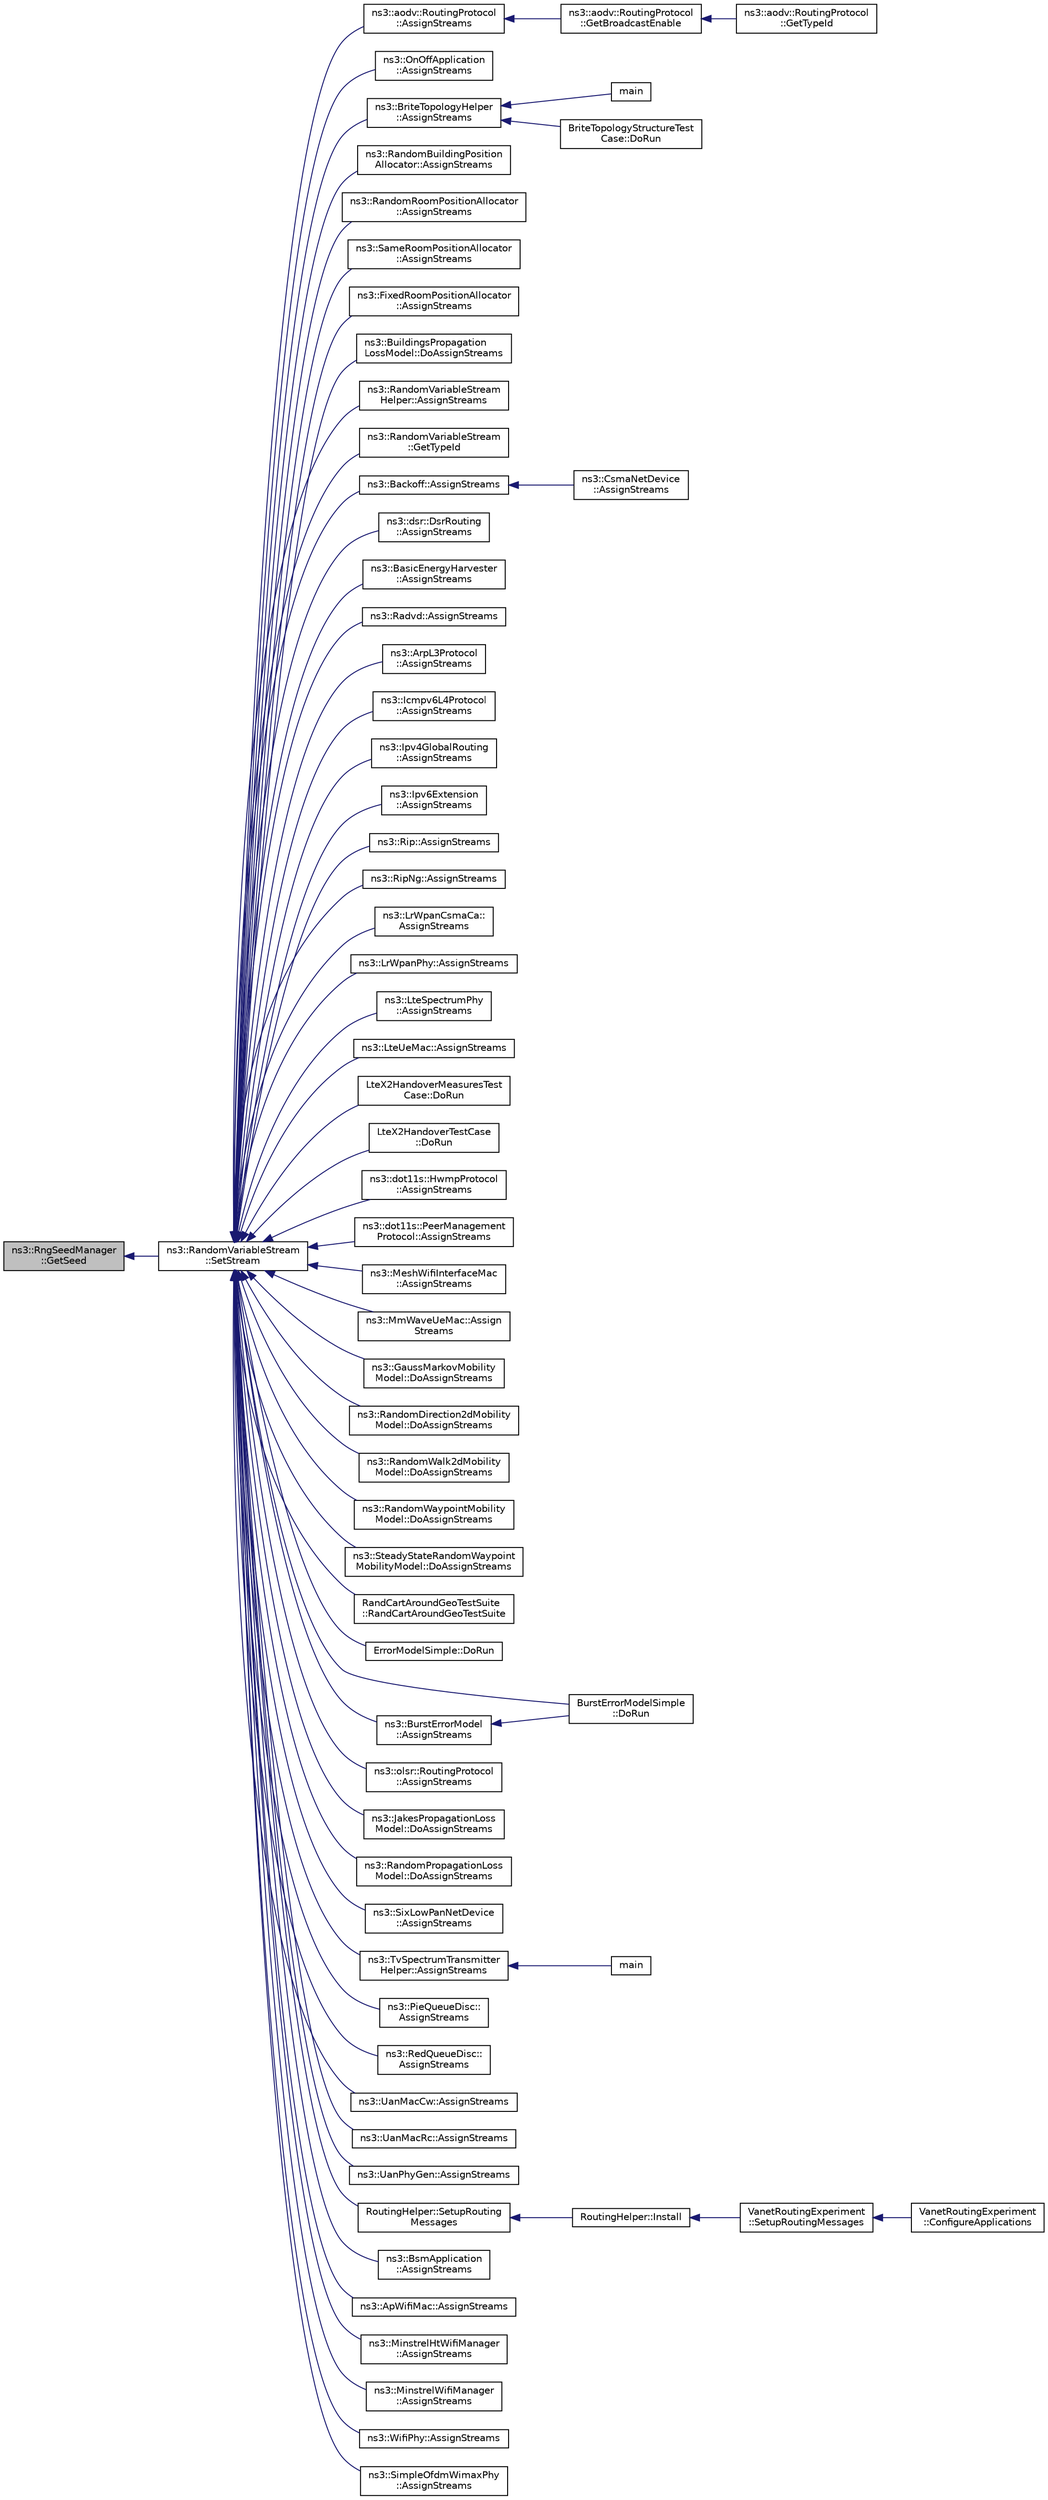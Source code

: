 digraph "ns3::RngSeedManager::GetSeed"
{
  edge [fontname="Helvetica",fontsize="10",labelfontname="Helvetica",labelfontsize="10"];
  node [fontname="Helvetica",fontsize="10",shape=record];
  rankdir="LR";
  Node1 [label="ns3::RngSeedManager\l::GetSeed",height=0.2,width=0.4,color="black", fillcolor="grey75", style="filled", fontcolor="black"];
  Node1 -> Node2 [dir="back",color="midnightblue",fontsize="10",style="solid"];
  Node2 [label="ns3::RandomVariableStream\l::SetStream",height=0.2,width=0.4,color="black", fillcolor="white", style="filled",URL="$dc/daa/classns3_1_1RandomVariableStream.html#add11aaf975607746b7e271d300659a94",tooltip="Specifies the stream number for this RNG stream. "];
  Node2 -> Node3 [dir="back",color="midnightblue",fontsize="10",style="solid"];
  Node3 [label="ns3::aodv::RoutingProtocol\l::AssignStreams",height=0.2,width=0.4,color="black", fillcolor="white", style="filled",URL="$db/dd0/classns3_1_1aodv_1_1RoutingProtocol.html#ac2f2cc4e2b7e6edd4cec0e583e6329bb"];
  Node3 -> Node4 [dir="back",color="midnightblue",fontsize="10",style="solid"];
  Node4 [label="ns3::aodv::RoutingProtocol\l::GetBroadcastEnable",height=0.2,width=0.4,color="black", fillcolor="white", style="filled",URL="$db/dd0/classns3_1_1aodv_1_1RoutingProtocol.html#aabd68c3a12f1de9f3465e5025cdaa5bc"];
  Node4 -> Node5 [dir="back",color="midnightblue",fontsize="10",style="solid"];
  Node5 [label="ns3::aodv::RoutingProtocol\l::GetTypeId",height=0.2,width=0.4,color="black", fillcolor="white", style="filled",URL="$db/dd0/classns3_1_1aodv_1_1RoutingProtocol.html#a430a9cb799a51fc76e8e1580edf5f413"];
  Node2 -> Node6 [dir="back",color="midnightblue",fontsize="10",style="solid"];
  Node6 [label="ns3::OnOffApplication\l::AssignStreams",height=0.2,width=0.4,color="black", fillcolor="white", style="filled",URL="$dc/d04/classns3_1_1OnOffApplication.html#acf037609b0b06be3ee401b2e7938c872",tooltip="Assign a fixed random variable stream number to the random variables used by this model..."];
  Node2 -> Node7 [dir="back",color="midnightblue",fontsize="10",style="solid"];
  Node7 [label="ns3::BriteTopologyHelper\l::AssignStreams",height=0.2,width=0.4,color="black", fillcolor="white", style="filled",URL="$da/dee/classns3_1_1BriteTopologyHelper.html#a019f40a1a4eee18a40dafc5f449ab69a"];
  Node7 -> Node8 [dir="back",color="midnightblue",fontsize="10",style="solid"];
  Node8 [label="main",height=0.2,width=0.4,color="black", fillcolor="white", style="filled",URL="$dd/da4/brite-generic-example_8cc.html#a0ddf1224851353fc92bfbff6f499fa97"];
  Node7 -> Node9 [dir="back",color="midnightblue",fontsize="10",style="solid"];
  Node9 [label="BriteTopologyStructureTest\lCase::DoRun",height=0.2,width=0.4,color="black", fillcolor="white", style="filled",URL="$de/d42/classBriteTopologyStructureTestCase.html#ac13fcdb7f752c3ae580f473a1a245619",tooltip="Implementation to actually run this TestCase. "];
  Node2 -> Node10 [dir="back",color="midnightblue",fontsize="10",style="solid"];
  Node10 [label="ns3::RandomBuildingPosition\lAllocator::AssignStreams",height=0.2,width=0.4,color="black", fillcolor="white", style="filled",URL="$de/d30/classns3_1_1RandomBuildingPositionAllocator.html#aebe16d91cd077900819278ef6e08d268"];
  Node2 -> Node11 [dir="back",color="midnightblue",fontsize="10",style="solid"];
  Node11 [label="ns3::RandomRoomPositionAllocator\l::AssignStreams",height=0.2,width=0.4,color="black", fillcolor="white", style="filled",URL="$dd/d26/classns3_1_1RandomRoomPositionAllocator.html#a143ceb5be825ab1c35080497df64c2d1"];
  Node2 -> Node12 [dir="back",color="midnightblue",fontsize="10",style="solid"];
  Node12 [label="ns3::SameRoomPositionAllocator\l::AssignStreams",height=0.2,width=0.4,color="black", fillcolor="white", style="filled",URL="$db/dd1/classns3_1_1SameRoomPositionAllocator.html#a351c0ab22412170e50984edb0f303269"];
  Node2 -> Node13 [dir="back",color="midnightblue",fontsize="10",style="solid"];
  Node13 [label="ns3::FixedRoomPositionAllocator\l::AssignStreams",height=0.2,width=0.4,color="black", fillcolor="white", style="filled",URL="$d7/d7b/classns3_1_1FixedRoomPositionAllocator.html#ac3af152b08b5fcba687a30cf3043a8d6"];
  Node2 -> Node14 [dir="back",color="midnightblue",fontsize="10",style="solid"];
  Node14 [label="ns3::BuildingsPropagation\lLossModel::DoAssignStreams",height=0.2,width=0.4,color="black", fillcolor="white", style="filled",URL="$db/db0/classns3_1_1BuildingsPropagationLossModel.html#ab76339ec37256682c65b0c991c8e34e3"];
  Node2 -> Node15 [dir="back",color="midnightblue",fontsize="10",style="solid"];
  Node15 [label="ns3::RandomVariableStream\lHelper::AssignStreams",height=0.2,width=0.4,color="black", fillcolor="white", style="filled",URL="$de/d17/classns3_1_1RandomVariableStreamHelper.html#aec2ca1fc9e0321d77f1abd9c56b55cd0"];
  Node2 -> Node16 [dir="back",color="midnightblue",fontsize="10",style="solid"];
  Node16 [label="ns3::RandomVariableStream\l::GetTypeId",height=0.2,width=0.4,color="black", fillcolor="white", style="filled",URL="$dc/daa/classns3_1_1RandomVariableStream.html#a0b11fa19bc54cca33458c4e1fe7226d5",tooltip="Register this type. "];
  Node2 -> Node17 [dir="back",color="midnightblue",fontsize="10",style="solid"];
  Node17 [label="ns3::Backoff::AssignStreams",height=0.2,width=0.4,color="black", fillcolor="white", style="filled",URL="$d8/d54/classns3_1_1Backoff.html#a5227e2034c6a5b54fd3ea59ed2be2c93"];
  Node17 -> Node18 [dir="back",color="midnightblue",fontsize="10",style="solid"];
  Node18 [label="ns3::CsmaNetDevice\l::AssignStreams",height=0.2,width=0.4,color="black", fillcolor="white", style="filled",URL="$d4/df2/classns3_1_1CsmaNetDevice.html#a7eecd9876d8d0642fc403867e5fa1cb4"];
  Node2 -> Node19 [dir="back",color="midnightblue",fontsize="10",style="solid"];
  Node19 [label="ns3::dsr::DsrRouting\l::AssignStreams",height=0.2,width=0.4,color="black", fillcolor="white", style="filled",URL="$df/d32/classns3_1_1dsr_1_1DsrRouting.html#aeaf02a6958f35bc630bae7729e9a7643"];
  Node2 -> Node20 [dir="back",color="midnightblue",fontsize="10",style="solid"];
  Node20 [label="ns3::BasicEnergyHarvester\l::AssignStreams",height=0.2,width=0.4,color="black", fillcolor="white", style="filled",URL="$d5/df9/classns3_1_1BasicEnergyHarvester.html#a9572d4892db98c109eed03b77bb9fd6c"];
  Node2 -> Node21 [dir="back",color="midnightblue",fontsize="10",style="solid"];
  Node21 [label="ns3::Radvd::AssignStreams",height=0.2,width=0.4,color="black", fillcolor="white", style="filled",URL="$d5/dd8/classns3_1_1Radvd.html#a9a7b0ce4a4f44ee5aa7bc8a9af1b2bbe"];
  Node2 -> Node22 [dir="back",color="midnightblue",fontsize="10",style="solid"];
  Node22 [label="ns3::ArpL3Protocol\l::AssignStreams",height=0.2,width=0.4,color="black", fillcolor="white", style="filled",URL="$de/d05/classns3_1_1ArpL3Protocol.html#a07ef806847944cc7a463e2db33d59681"];
  Node2 -> Node23 [dir="back",color="midnightblue",fontsize="10",style="solid"];
  Node23 [label="ns3::Icmpv6L4Protocol\l::AssignStreams",height=0.2,width=0.4,color="black", fillcolor="white", style="filled",URL="$d7/d1d/classns3_1_1Icmpv6L4Protocol.html#a04e895ff9568d57d5d97de08577f08b9"];
  Node2 -> Node24 [dir="back",color="midnightblue",fontsize="10",style="solid"];
  Node24 [label="ns3::Ipv4GlobalRouting\l::AssignStreams",height=0.2,width=0.4,color="black", fillcolor="white", style="filled",URL="$db/dff/classns3_1_1Ipv4GlobalRouting.html#a392bf55dd79428567bd027c64af0c8be"];
  Node2 -> Node25 [dir="back",color="midnightblue",fontsize="10",style="solid"];
  Node25 [label="ns3::Ipv6Extension\l::AssignStreams",height=0.2,width=0.4,color="black", fillcolor="white", style="filled",URL="$d1/de7/classns3_1_1Ipv6Extension.html#a2c69eb5dc7b06c5e96acc888a625b43e"];
  Node2 -> Node26 [dir="back",color="midnightblue",fontsize="10",style="solid"];
  Node26 [label="ns3::Rip::AssignStreams",height=0.2,width=0.4,color="black", fillcolor="white", style="filled",URL="$d7/d2b/classns3_1_1Rip.html#a5fee03b012b2652b79e49b5f7fa3a0a9"];
  Node2 -> Node27 [dir="back",color="midnightblue",fontsize="10",style="solid"];
  Node27 [label="ns3::RipNg::AssignStreams",height=0.2,width=0.4,color="black", fillcolor="white", style="filled",URL="$da/d75/classns3_1_1RipNg.html#a98e8ebdf17fdb302e0619246b88954a5"];
  Node2 -> Node28 [dir="back",color="midnightblue",fontsize="10",style="solid"];
  Node28 [label="ns3::LrWpanCsmaCa::\lAssignStreams",height=0.2,width=0.4,color="black", fillcolor="white", style="filled",URL="$df/d61/classns3_1_1LrWpanCsmaCa.html#afaeeb5b41f4ada6ea6df37e6c7761ada"];
  Node2 -> Node29 [dir="back",color="midnightblue",fontsize="10",style="solid"];
  Node29 [label="ns3::LrWpanPhy::AssignStreams",height=0.2,width=0.4,color="black", fillcolor="white", style="filled",URL="$d6/d61/classns3_1_1LrWpanPhy.html#a869f5ae34809909cd8f141dbe81d4394"];
  Node2 -> Node30 [dir="back",color="midnightblue",fontsize="10",style="solid"];
  Node30 [label="ns3::LteSpectrumPhy\l::AssignStreams",height=0.2,width=0.4,color="black", fillcolor="white", style="filled",URL="$de/def/classns3_1_1LteSpectrumPhy.html#a662eeb75d0cd0fcbc642c59967b52476"];
  Node2 -> Node31 [dir="back",color="midnightblue",fontsize="10",style="solid"];
  Node31 [label="ns3::LteUeMac::AssignStreams",height=0.2,width=0.4,color="black", fillcolor="white", style="filled",URL="$d2/d26/classns3_1_1LteUeMac.html#a6335b528d71e2d8e1f24d09631c671b7"];
  Node2 -> Node32 [dir="back",color="midnightblue",fontsize="10",style="solid"];
  Node32 [label="LteX2HandoverMeasuresTest\lCase::DoRun",height=0.2,width=0.4,color="black", fillcolor="white", style="filled",URL="$dd/d82/classLteX2HandoverMeasuresTestCase.html#a6aefe1e71df347688687fb5d8dd54104",tooltip="Implementation to actually run this TestCase. "];
  Node2 -> Node33 [dir="back",color="midnightblue",fontsize="10",style="solid"];
  Node33 [label="LteX2HandoverTestCase\l::DoRun",height=0.2,width=0.4,color="black", fillcolor="white", style="filled",URL="$d4/d48/classLteX2HandoverTestCase.html#a5d77d6fbe61da649203846d4617b4716",tooltip="Implementation to actually run this TestCase. "];
  Node2 -> Node34 [dir="back",color="midnightblue",fontsize="10",style="solid"];
  Node34 [label="ns3::dot11s::HwmpProtocol\l::AssignStreams",height=0.2,width=0.4,color="black", fillcolor="white", style="filled",URL="$de/d15/classns3_1_1dot11s_1_1HwmpProtocol.html#a62f0629ddbc028a90ec46909a2a5c572"];
  Node2 -> Node35 [dir="back",color="midnightblue",fontsize="10",style="solid"];
  Node35 [label="ns3::dot11s::PeerManagement\lProtocol::AssignStreams",height=0.2,width=0.4,color="black", fillcolor="white", style="filled",URL="$d7/d46/classns3_1_1dot11s_1_1PeerManagementProtocol.html#a906718c4d7bca1b6e0936ba10356ce02"];
  Node2 -> Node36 [dir="back",color="midnightblue",fontsize="10",style="solid"];
  Node36 [label="ns3::MeshWifiInterfaceMac\l::AssignStreams",height=0.2,width=0.4,color="black", fillcolor="white", style="filled",URL="$d0/dd8/classns3_1_1MeshWifiInterfaceMac.html#aa1879d91c7090f6ab0a5336c41fd1985"];
  Node2 -> Node37 [dir="back",color="midnightblue",fontsize="10",style="solid"];
  Node37 [label="ns3::MmWaveUeMac::Assign\lStreams",height=0.2,width=0.4,color="black", fillcolor="white", style="filled",URL="$d7/d84/classns3_1_1MmWaveUeMac.html#a7cae3b3ca87732dc5133b8bf452ec902"];
  Node2 -> Node38 [dir="back",color="midnightblue",fontsize="10",style="solid"];
  Node38 [label="ns3::GaussMarkovMobility\lModel::DoAssignStreams",height=0.2,width=0.4,color="black", fillcolor="white", style="filled",URL="$db/dd2/classns3_1_1GaussMarkovMobilityModel.html#a5e9d55ab98d520de29f4afdf3d19394b"];
  Node2 -> Node39 [dir="back",color="midnightblue",fontsize="10",style="solid"];
  Node39 [label="ns3::RandomDirection2dMobility\lModel::DoAssignStreams",height=0.2,width=0.4,color="black", fillcolor="white", style="filled",URL="$dc/d1a/classns3_1_1RandomDirection2dMobilityModel.html#a20c5d0ad77c5502e99ebd3648d7aa4c5"];
  Node2 -> Node40 [dir="back",color="midnightblue",fontsize="10",style="solid"];
  Node40 [label="ns3::RandomWalk2dMobility\lModel::DoAssignStreams",height=0.2,width=0.4,color="black", fillcolor="white", style="filled",URL="$d9/d99/classns3_1_1RandomWalk2dMobilityModel.html#a4d486485f6f810387fea6c15fabe409d"];
  Node2 -> Node41 [dir="back",color="midnightblue",fontsize="10",style="solid"];
  Node41 [label="ns3::RandomWaypointMobility\lModel::DoAssignStreams",height=0.2,width=0.4,color="black", fillcolor="white", style="filled",URL="$d4/d09/classns3_1_1RandomWaypointMobilityModel.html#a3e119d88e301546b51489c06863f9fcc"];
  Node2 -> Node42 [dir="back",color="midnightblue",fontsize="10",style="solid"];
  Node42 [label="ns3::SteadyStateRandomWaypoint\lMobilityModel::DoAssignStreams",height=0.2,width=0.4,color="black", fillcolor="white", style="filled",URL="$d9/d91/classns3_1_1SteadyStateRandomWaypointMobilityModel.html#ae93040385b173102abf1cd5103026c1a"];
  Node2 -> Node43 [dir="back",color="midnightblue",fontsize="10",style="solid"];
  Node43 [label="RandCartAroundGeoTestSuite\l::RandCartAroundGeoTestSuite",height=0.2,width=0.4,color="black", fillcolor="white", style="filled",URL="$d6/de1/classRandCartAroundGeoTestSuite.html#a69e9e0f8a81d41e9d2e84c0db1dbc81c"];
  Node2 -> Node44 [dir="back",color="midnightblue",fontsize="10",style="solid"];
  Node44 [label="ErrorModelSimple::DoRun",height=0.2,width=0.4,color="black", fillcolor="white", style="filled",URL="$d1/ddb/classErrorModelSimple.html#a84102bc3eba0940652e50e78771e1852",tooltip="Implementation to actually run this TestCase. "];
  Node2 -> Node45 [dir="back",color="midnightblue",fontsize="10",style="solid"];
  Node45 [label="BurstErrorModelSimple\l::DoRun",height=0.2,width=0.4,color="black", fillcolor="white", style="filled",URL="$d1/d69/classBurstErrorModelSimple.html#a9db92cbfd5b55bd457a776aaf418de37",tooltip="Implementation to actually run this TestCase. "];
  Node2 -> Node46 [dir="back",color="midnightblue",fontsize="10",style="solid"];
  Node46 [label="ns3::BurstErrorModel\l::AssignStreams",height=0.2,width=0.4,color="black", fillcolor="white", style="filled",URL="$da/de1/classns3_1_1BurstErrorModel.html#ae054a2275b29a6b0405bb63756b4e6b9"];
  Node46 -> Node45 [dir="back",color="midnightblue",fontsize="10",style="solid"];
  Node2 -> Node47 [dir="back",color="midnightblue",fontsize="10",style="solid"];
  Node47 [label="ns3::olsr::RoutingProtocol\l::AssignStreams",height=0.2,width=0.4,color="black", fillcolor="white", style="filled",URL="$d6/dbb/classns3_1_1olsr_1_1RoutingProtocol.html#aa4c678c146b32eafc73ae404a3a8103f"];
  Node2 -> Node48 [dir="back",color="midnightblue",fontsize="10",style="solid"];
  Node48 [label="ns3::JakesPropagationLoss\lModel::DoAssignStreams",height=0.2,width=0.4,color="black", fillcolor="white", style="filled",URL="$d0/dd8/classns3_1_1JakesPropagationLossModel.html#a1480a34382db30e4df3a40ab64755c0e"];
  Node2 -> Node49 [dir="back",color="midnightblue",fontsize="10",style="solid"];
  Node49 [label="ns3::RandomPropagationLoss\lModel::DoAssignStreams",height=0.2,width=0.4,color="black", fillcolor="white", style="filled",URL="$d4/d2f/classns3_1_1RandomPropagationLossModel.html#a57790fe1c43bc7550fd9e111201d67b9"];
  Node2 -> Node50 [dir="back",color="midnightblue",fontsize="10",style="solid"];
  Node50 [label="ns3::SixLowPanNetDevice\l::AssignStreams",height=0.2,width=0.4,color="black", fillcolor="white", style="filled",URL="$d1/d2b/classns3_1_1SixLowPanNetDevice.html#a57b6b7fbbf2de21172db06d24b0a73fd"];
  Node2 -> Node51 [dir="back",color="midnightblue",fontsize="10",style="solid"];
  Node51 [label="ns3::TvSpectrumTransmitter\lHelper::AssignStreams",height=0.2,width=0.4,color="black", fillcolor="white", style="filled",URL="$d9/d54/classns3_1_1TvSpectrumTransmitterHelper.html#ae862f97e3cec251b391b2ec27b2e9bf3"];
  Node51 -> Node52 [dir="back",color="midnightblue",fontsize="10",style="solid"];
  Node52 [label="main",height=0.2,width=0.4,color="black", fillcolor="white", style="filled",URL="$de/d92/tv-trans-regional-example_8cc.html#a3c04138a5bfe5d72780bb7e82a18e627"];
  Node2 -> Node53 [dir="back",color="midnightblue",fontsize="10",style="solid"];
  Node53 [label="ns3::PieQueueDisc::\lAssignStreams",height=0.2,width=0.4,color="black", fillcolor="white", style="filled",URL="$da/d04/classns3_1_1PieQueueDisc.html#ab43b15e60cb8d826b9911d5e15c89676"];
  Node2 -> Node54 [dir="back",color="midnightblue",fontsize="10",style="solid"];
  Node54 [label="ns3::RedQueueDisc::\lAssignStreams",height=0.2,width=0.4,color="black", fillcolor="white", style="filled",URL="$d5/d02/classns3_1_1RedQueueDisc.html#a37e9660319f3c522f0767dcd974eb3c6"];
  Node2 -> Node55 [dir="back",color="midnightblue",fontsize="10",style="solid"];
  Node55 [label="ns3::UanMacCw::AssignStreams",height=0.2,width=0.4,color="black", fillcolor="white", style="filled",URL="$da/db3/classns3_1_1UanMacCw.html#adcffebd9df36f178be11570180622b18"];
  Node2 -> Node56 [dir="back",color="midnightblue",fontsize="10",style="solid"];
  Node56 [label="ns3::UanMacRc::AssignStreams",height=0.2,width=0.4,color="black", fillcolor="white", style="filled",URL="$dd/d87/classns3_1_1UanMacRc.html#a34ea1be023e505eca87199a53032ea9c"];
  Node2 -> Node57 [dir="back",color="midnightblue",fontsize="10",style="solid"];
  Node57 [label="ns3::UanPhyGen::AssignStreams",height=0.2,width=0.4,color="black", fillcolor="white", style="filled",URL="$da/d4e/classns3_1_1UanPhyGen.html#a42032d305c4f54f3b28357b0f8c01e4c"];
  Node2 -> Node58 [dir="back",color="midnightblue",fontsize="10",style="solid"];
  Node58 [label="RoutingHelper::SetupRouting\lMessages",height=0.2,width=0.4,color="black", fillcolor="white", style="filled",URL="$db/d84/classRoutingHelper.html#a31236f0ad47519ab251f93b9fe13013a",tooltip="Sets up routing messages on the nodes and their interfaces. "];
  Node58 -> Node59 [dir="back",color="midnightblue",fontsize="10",style="solid"];
  Node59 [label="RoutingHelper::Install",height=0.2,width=0.4,color="black", fillcolor="white", style="filled",URL="$db/d84/classRoutingHelper.html#aaf78f59b3e8259f18029a594acfc01b6",tooltip="Installs routing funcationality on nodes and their devices and interfaces. "];
  Node59 -> Node60 [dir="back",color="midnightblue",fontsize="10",style="solid"];
  Node60 [label="VanetRoutingExperiment\l::SetupRoutingMessages",height=0.2,width=0.4,color="black", fillcolor="white", style="filled",URL="$d7/d1b/classVanetRoutingExperiment.html#a43acab75ab7e3ed90764af8e53d622e5",tooltip="Set up generation of packets to be routed through the vehicular network. "];
  Node60 -> Node61 [dir="back",color="midnightblue",fontsize="10",style="solid"];
  Node61 [label="VanetRoutingExperiment\l::ConfigureApplications",height=0.2,width=0.4,color="black", fillcolor="white", style="filled",URL="$d7/d1b/classVanetRoutingExperiment.html#ac9ec4394e60b165e355ddbe1eecc78fd",tooltip="Configure applications. "];
  Node2 -> Node62 [dir="back",color="midnightblue",fontsize="10",style="solid"];
  Node62 [label="ns3::BsmApplication\l::AssignStreams",height=0.2,width=0.4,color="black", fillcolor="white", style="filled",URL="$d9/ddb/classns3_1_1BsmApplication.html#a1c30b47f101a56a5eca9bd77134f08e9"];
  Node2 -> Node63 [dir="back",color="midnightblue",fontsize="10",style="solid"];
  Node63 [label="ns3::ApWifiMac::AssignStreams",height=0.2,width=0.4,color="black", fillcolor="white", style="filled",URL="$d0/d51/classns3_1_1ApWifiMac.html#aab3410af41c0477ddaf60bc3f6659de9"];
  Node2 -> Node64 [dir="back",color="midnightblue",fontsize="10",style="solid"];
  Node64 [label="ns3::MinstrelHtWifiManager\l::AssignStreams",height=0.2,width=0.4,color="black", fillcolor="white", style="filled",URL="$dd/d09/classns3_1_1MinstrelHtWifiManager.html#a657f1dd26cd9492287dff1f99284e7b8"];
  Node2 -> Node65 [dir="back",color="midnightblue",fontsize="10",style="solid"];
  Node65 [label="ns3::MinstrelWifiManager\l::AssignStreams",height=0.2,width=0.4,color="black", fillcolor="white", style="filled",URL="$dd/d45/classns3_1_1MinstrelWifiManager.html#ac08c92ef99479ba0547a6ad7596f3a61"];
  Node2 -> Node66 [dir="back",color="midnightblue",fontsize="10",style="solid"];
  Node66 [label="ns3::WifiPhy::AssignStreams",height=0.2,width=0.4,color="black", fillcolor="white", style="filled",URL="$d6/d5a/classns3_1_1WifiPhy.html#afb67fffd3cfed4a799b1c92544dc0b55"];
  Node2 -> Node67 [dir="back",color="midnightblue",fontsize="10",style="solid"];
  Node67 [label="ns3::SimpleOfdmWimaxPhy\l::AssignStreams",height=0.2,width=0.4,color="black", fillcolor="white", style="filled",URL="$d5/dba/classns3_1_1SimpleOfdmWimaxPhy.html#a63c99fca7ac5fd0649b845672c3496b5"];
}
